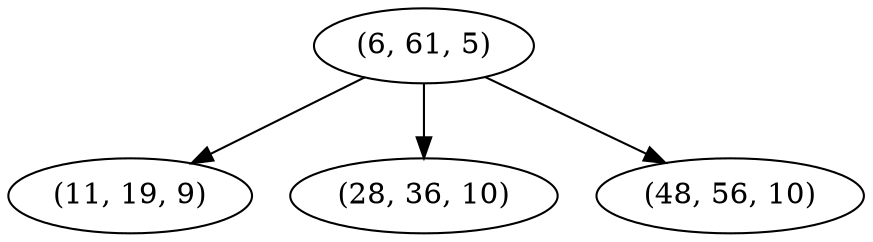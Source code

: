 digraph tree {
    "(6, 61, 5)";
    "(11, 19, 9)";
    "(28, 36, 10)";
    "(48, 56, 10)";
    "(6, 61, 5)" -> "(11, 19, 9)";
    "(6, 61, 5)" -> "(28, 36, 10)";
    "(6, 61, 5)" -> "(48, 56, 10)";
}
